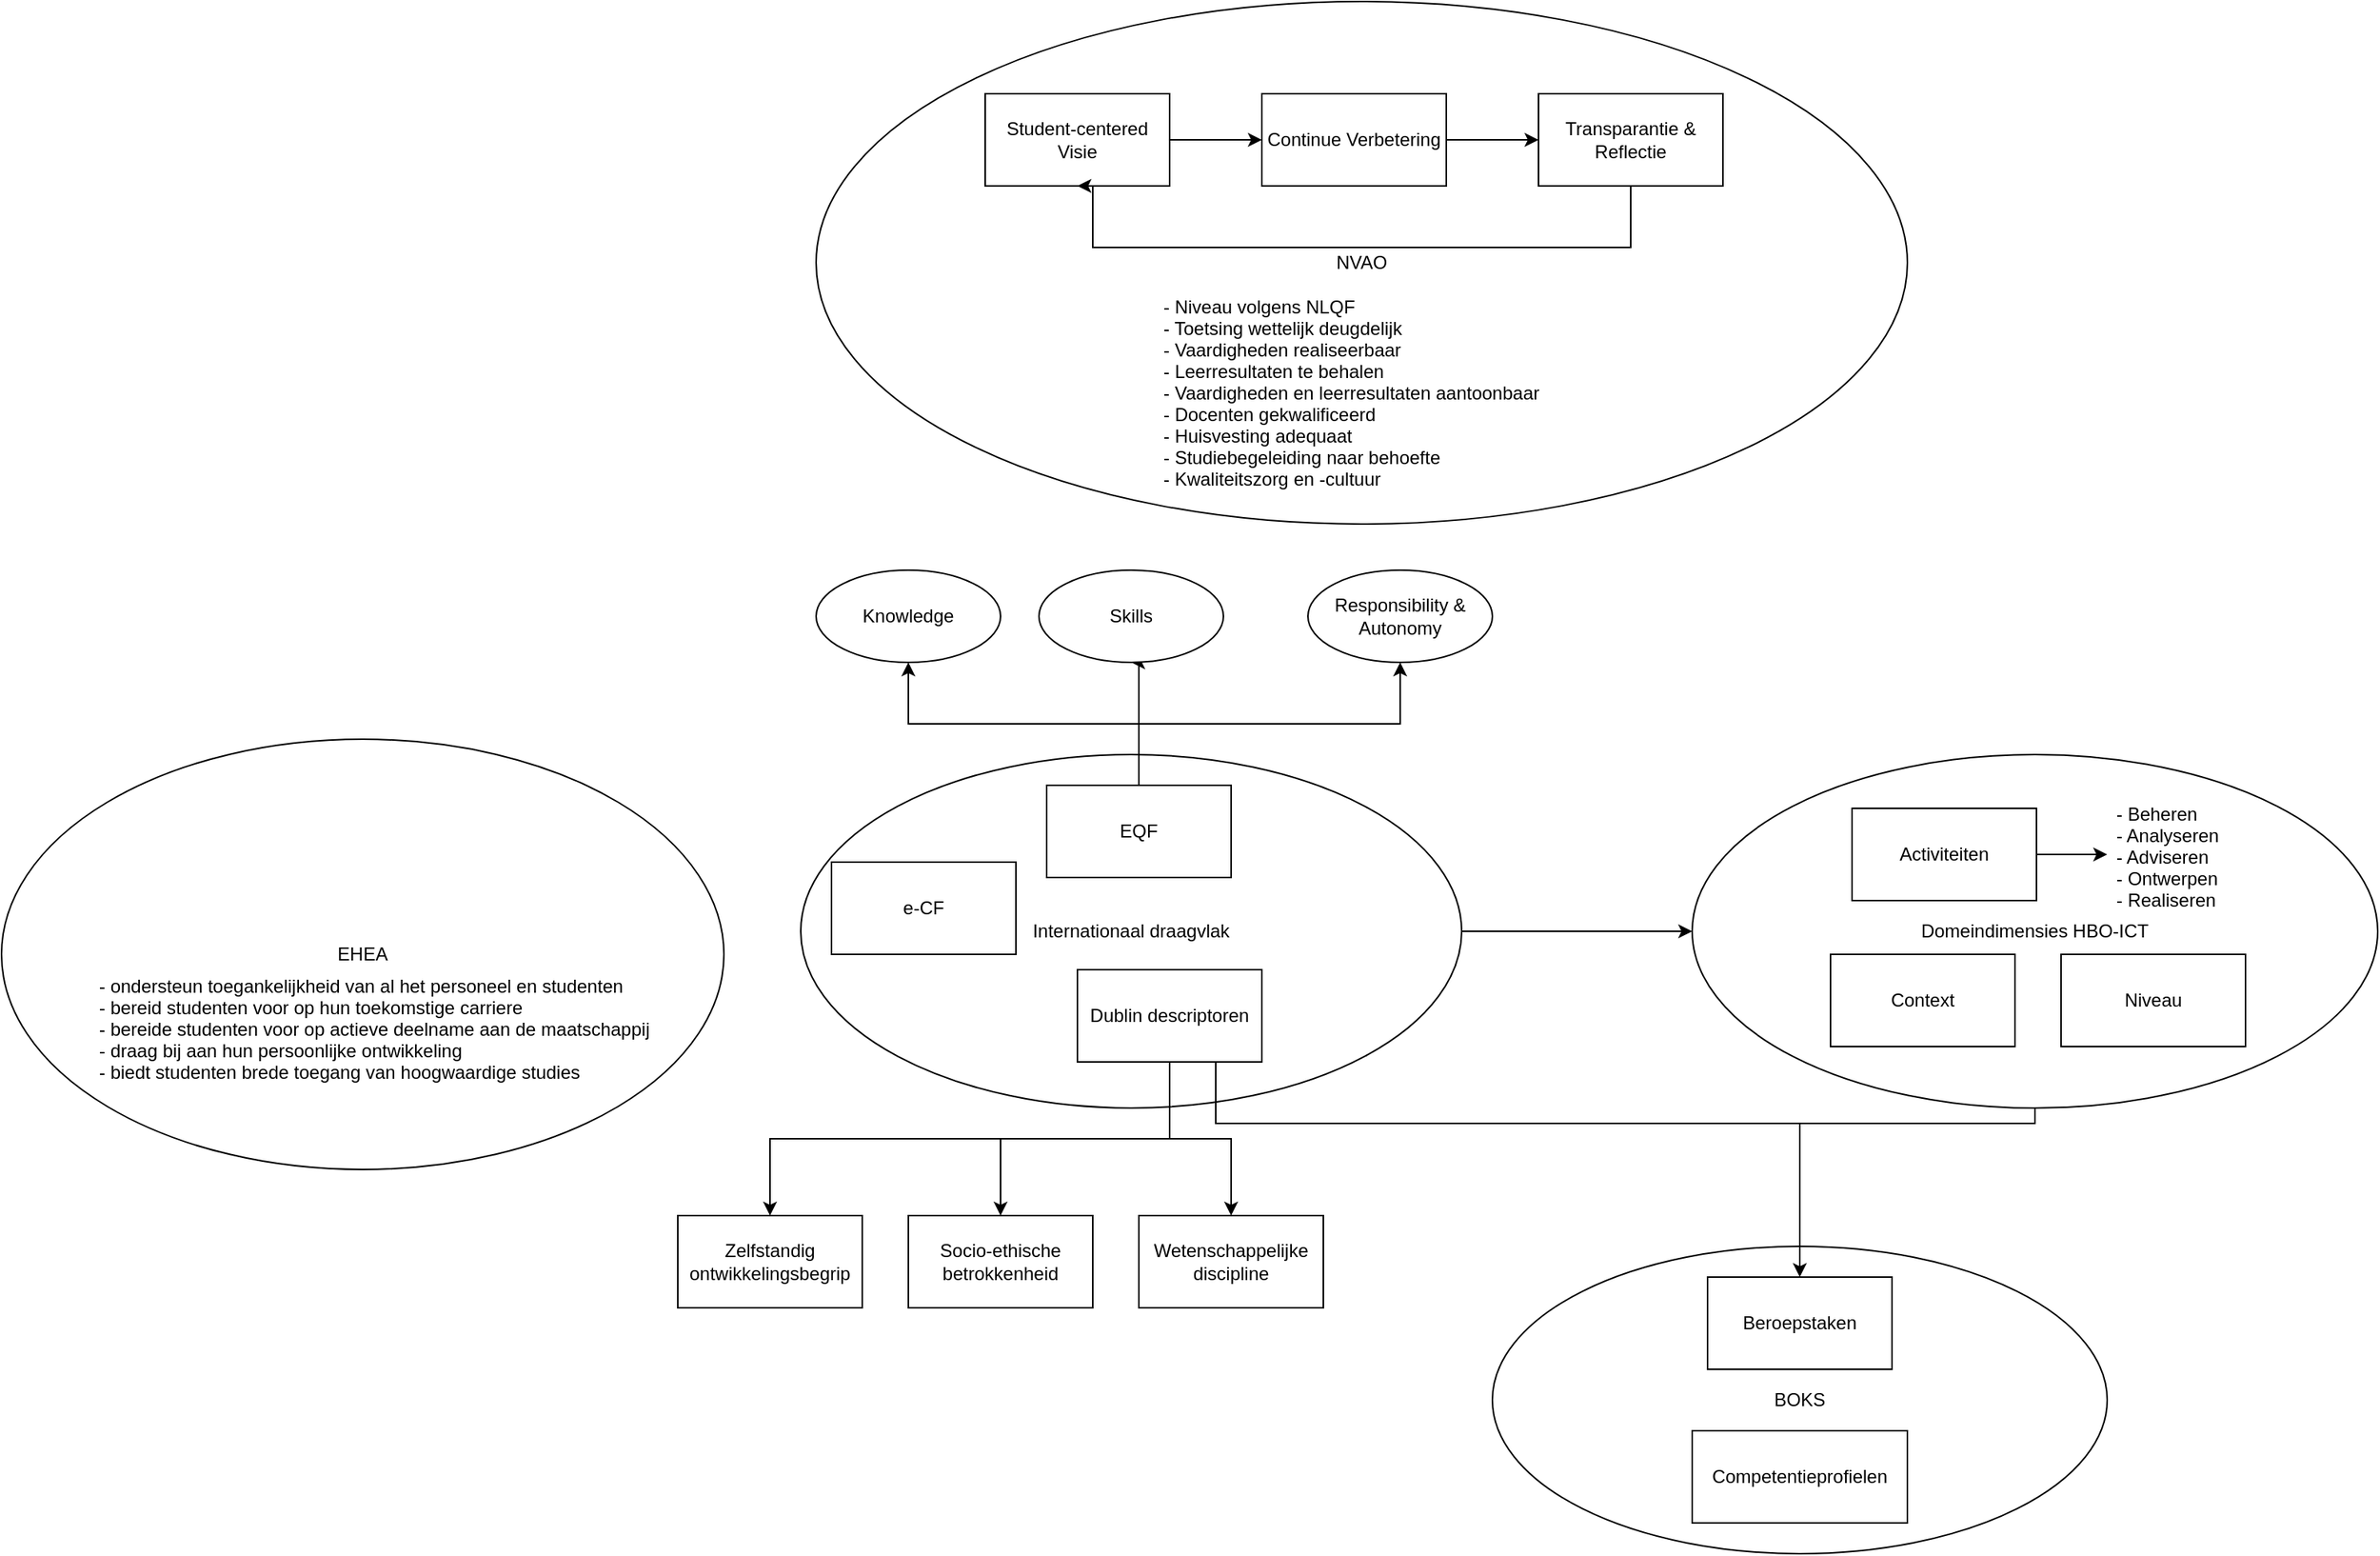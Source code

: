 <mxfile version="16.5.3" type="github">
  <diagram id="C5RBs43oDa-KdzZeNtuy" name="Page-1">
    <mxGraphModel dx="2858" dy="1074" grid="1" gridSize="10" guides="1" tooltips="1" connect="1" arrows="1" fold="1" page="1" pageScale="1" pageWidth="827" pageHeight="1169" math="0" shadow="0">
      <root>
        <mxCell id="WIyWlLk6GJQsqaUBKTNV-0" />
        <mxCell id="WIyWlLk6GJQsqaUBKTNV-1" parent="WIyWlLk6GJQsqaUBKTNV-0" />
        <mxCell id="s5pqpI4zIyqzlfYDUBWL-5" value="NVAO" style="ellipse;whiteSpace=wrap;html=1;" parent="WIyWlLk6GJQsqaUBKTNV-1" vertex="1">
          <mxGeometry x="-260" width="710" height="340" as="geometry" />
        </mxCell>
        <mxCell id="s5pqpI4zIyqzlfYDUBWL-13" value="" style="edgeStyle=orthogonalEdgeStyle;rounded=0;orthogonalLoop=1;jettySize=auto;html=1;" parent="WIyWlLk6GJQsqaUBKTNV-1" source="s5pqpI4zIyqzlfYDUBWL-1" target="s5pqpI4zIyqzlfYDUBWL-3" edge="1">
          <mxGeometry relative="1" as="geometry" />
        </mxCell>
        <mxCell id="s5pqpI4zIyqzlfYDUBWL-1" value="Student-centered Visie" style="rounded=0;whiteSpace=wrap;html=1;" parent="WIyWlLk6GJQsqaUBKTNV-1" vertex="1">
          <mxGeometry x="-150" y="60" width="120" height="60" as="geometry" />
        </mxCell>
        <mxCell id="s5pqpI4zIyqzlfYDUBWL-16" style="edgeStyle=orthogonalEdgeStyle;rounded=0;orthogonalLoop=1;jettySize=auto;html=1;entryX=0.5;entryY=1;entryDx=0;entryDy=0;" parent="WIyWlLk6GJQsqaUBKTNV-1" source="s5pqpI4zIyqzlfYDUBWL-2" target="s5pqpI4zIyqzlfYDUBWL-1" edge="1">
          <mxGeometry relative="1" as="geometry">
            <Array as="points">
              <mxPoint x="270" y="160" />
              <mxPoint x="-80" y="160" />
            </Array>
          </mxGeometry>
        </mxCell>
        <mxCell id="s5pqpI4zIyqzlfYDUBWL-2" value="Transparantie &amp;amp; Reflectie" style="rounded=0;whiteSpace=wrap;html=1;" parent="WIyWlLk6GJQsqaUBKTNV-1" vertex="1">
          <mxGeometry x="210" y="60" width="120" height="60" as="geometry" />
        </mxCell>
        <mxCell id="s5pqpI4zIyqzlfYDUBWL-14" value="" style="edgeStyle=orthogonalEdgeStyle;rounded=0;orthogonalLoop=1;jettySize=auto;html=1;" parent="WIyWlLk6GJQsqaUBKTNV-1" source="s5pqpI4zIyqzlfYDUBWL-3" target="s5pqpI4zIyqzlfYDUBWL-2" edge="1">
          <mxGeometry relative="1" as="geometry" />
        </mxCell>
        <mxCell id="s5pqpI4zIyqzlfYDUBWL-3" value="Continue Verbetering" style="rounded=0;whiteSpace=wrap;html=1;" parent="WIyWlLk6GJQsqaUBKTNV-1" vertex="1">
          <mxGeometry x="30" y="60" width="120" height="60" as="geometry" />
        </mxCell>
        <mxCell id="s5pqpI4zIyqzlfYDUBWL-17" value="- Niveau volgens NLQF&#xa;- Toetsing wettelijk deugdelijk&#xa;- Vaardigheden realiseerbaar&#xa;- Leerresultaten te behalen&#xa;- Vaardigheden en leerresultaten aantoonbaar&#xa;- Docenten gekwalificeerd&#xa;- Huisvesting adequaat&#xa;- Studiebegeleiding naar behoefte&#xa;- Kwaliteitszorg en -cultuur&#xa;&#xa;&#xa;&#xa;&#xa;" style="text;strokeColor=none;fillColor=none;align=left;verticalAlign=middle;spacingLeft=4;spacingRight=4;overflow=hidden;points=[[0,0.5],[1,0.5]];portConstraint=eastwest;rotatable=0;fontStyle=0" parent="WIyWlLk6GJQsqaUBKTNV-1" vertex="1">
          <mxGeometry x="-40" y="190" width="260" height="130" as="geometry" />
        </mxCell>
        <mxCell id="s5pqpI4zIyqzlfYDUBWL-34" style="edgeStyle=orthogonalEdgeStyle;rounded=0;orthogonalLoop=1;jettySize=auto;html=1;exitX=1;exitY=0.5;exitDx=0;exitDy=0;" parent="WIyWlLk6GJQsqaUBKTNV-1" source="s5pqpI4zIyqzlfYDUBWL-18" target="s5pqpI4zIyqzlfYDUBWL-29" edge="1">
          <mxGeometry relative="1" as="geometry" />
        </mxCell>
        <mxCell id="s5pqpI4zIyqzlfYDUBWL-18" value="Internationaal draagvlak" style="ellipse;whiteSpace=wrap;html=1;" parent="WIyWlLk6GJQsqaUBKTNV-1" vertex="1">
          <mxGeometry x="-270" y="490" width="430" height="230" as="geometry" />
        </mxCell>
        <mxCell id="sh0ZQArDtNu7Vn9sufE--1" value="" style="edgeStyle=orthogonalEdgeStyle;rounded=0;orthogonalLoop=1;jettySize=auto;html=1;" parent="WIyWlLk6GJQsqaUBKTNV-1" source="s5pqpI4zIyqzlfYDUBWL-19" target="sh0ZQArDtNu7Vn9sufE--0" edge="1">
          <mxGeometry relative="1" as="geometry">
            <Array as="points">
              <mxPoint x="-50" y="470" />
              <mxPoint x="-200" y="470" />
            </Array>
          </mxGeometry>
        </mxCell>
        <mxCell id="sh0ZQArDtNu7Vn9sufE--7" style="edgeStyle=orthogonalEdgeStyle;rounded=0;orthogonalLoop=1;jettySize=auto;html=1;" parent="WIyWlLk6GJQsqaUBKTNV-1" source="s5pqpI4zIyqzlfYDUBWL-19" target="sh0ZQArDtNu7Vn9sufE--6" edge="1">
          <mxGeometry relative="1" as="geometry">
            <Array as="points">
              <mxPoint x="-50" y="470" />
              <mxPoint x="120" y="470" />
            </Array>
          </mxGeometry>
        </mxCell>
        <mxCell id="sh0ZQArDtNu7Vn9sufE--8" style="edgeStyle=orthogonalEdgeStyle;rounded=0;orthogonalLoop=1;jettySize=auto;html=1;exitX=0.75;exitY=0;exitDx=0;exitDy=0;entryX=0.5;entryY=1;entryDx=0;entryDy=0;" parent="WIyWlLk6GJQsqaUBKTNV-1" source="s5pqpI4zIyqzlfYDUBWL-19" target="sh0ZQArDtNu7Vn9sufE--5" edge="1">
          <mxGeometry relative="1" as="geometry">
            <Array as="points">
              <mxPoint x="-50" y="510" />
              <mxPoint x="-50" y="430" />
            </Array>
          </mxGeometry>
        </mxCell>
        <mxCell id="s5pqpI4zIyqzlfYDUBWL-19" value="EQF" style="rounded=0;whiteSpace=wrap;html=1;" parent="WIyWlLk6GJQsqaUBKTNV-1" vertex="1">
          <mxGeometry x="-110" y="510" width="120" height="60" as="geometry" />
        </mxCell>
        <mxCell id="s5pqpI4zIyqzlfYDUBWL-24" style="edgeStyle=orthogonalEdgeStyle;rounded=0;orthogonalLoop=1;jettySize=auto;html=1;exitX=0.5;exitY=1;exitDx=0;exitDy=0;" parent="WIyWlLk6GJQsqaUBKTNV-1" source="s5pqpI4zIyqzlfYDUBWL-20" target="s5pqpI4zIyqzlfYDUBWL-23" edge="1">
          <mxGeometry relative="1" as="geometry" />
        </mxCell>
        <mxCell id="s5pqpI4zIyqzlfYDUBWL-26" style="edgeStyle=orthogonalEdgeStyle;rounded=0;orthogonalLoop=1;jettySize=auto;html=1;" parent="WIyWlLk6GJQsqaUBKTNV-1" source="s5pqpI4zIyqzlfYDUBWL-20" target="s5pqpI4zIyqzlfYDUBWL-25" edge="1">
          <mxGeometry relative="1" as="geometry" />
        </mxCell>
        <mxCell id="s5pqpI4zIyqzlfYDUBWL-28" value="" style="edgeStyle=orthogonalEdgeStyle;rounded=0;orthogonalLoop=1;jettySize=auto;html=1;exitX=0.5;exitY=1;exitDx=0;exitDy=0;" parent="WIyWlLk6GJQsqaUBKTNV-1" source="s5pqpI4zIyqzlfYDUBWL-20" target="s5pqpI4zIyqzlfYDUBWL-27" edge="1">
          <mxGeometry relative="1" as="geometry" />
        </mxCell>
        <mxCell id="s5pqpI4zIyqzlfYDUBWL-46" style="edgeStyle=orthogonalEdgeStyle;rounded=0;orthogonalLoop=1;jettySize=auto;html=1;exitX=0.75;exitY=1;exitDx=0;exitDy=0;" parent="WIyWlLk6GJQsqaUBKTNV-1" source="s5pqpI4zIyqzlfYDUBWL-20" target="s5pqpI4zIyqzlfYDUBWL-42" edge="1">
          <mxGeometry relative="1" as="geometry">
            <Array as="points">
              <mxPoint y="730" />
              <mxPoint x="380" y="730" />
            </Array>
          </mxGeometry>
        </mxCell>
        <mxCell id="s5pqpI4zIyqzlfYDUBWL-20" value="Dublin descriptoren" style="rounded=0;whiteSpace=wrap;html=1;" parent="WIyWlLk6GJQsqaUBKTNV-1" vertex="1">
          <mxGeometry x="-90" y="630" width="120" height="60" as="geometry" />
        </mxCell>
        <mxCell id="s5pqpI4zIyqzlfYDUBWL-22" value="e-CF" style="rounded=0;whiteSpace=wrap;html=1;" parent="WIyWlLk6GJQsqaUBKTNV-1" vertex="1">
          <mxGeometry x="-250" y="560" width="120" height="60" as="geometry" />
        </mxCell>
        <mxCell id="s5pqpI4zIyqzlfYDUBWL-23" value="Wetenschappelijke discipline" style="rounded=0;whiteSpace=wrap;html=1;" parent="WIyWlLk6GJQsqaUBKTNV-1" vertex="1">
          <mxGeometry x="-50" y="790" width="120" height="60" as="geometry" />
        </mxCell>
        <mxCell id="s5pqpI4zIyqzlfYDUBWL-25" value="Socio-ethische betrokkenheid" style="rounded=0;whiteSpace=wrap;html=1;" parent="WIyWlLk6GJQsqaUBKTNV-1" vertex="1">
          <mxGeometry x="-200" y="790" width="120" height="60" as="geometry" />
        </mxCell>
        <mxCell id="s5pqpI4zIyqzlfYDUBWL-27" value="Zelfstandig ontwikkelingsbegrip" style="rounded=0;whiteSpace=wrap;html=1;" parent="WIyWlLk6GJQsqaUBKTNV-1" vertex="1">
          <mxGeometry x="-350" y="790" width="120" height="60" as="geometry" />
        </mxCell>
        <mxCell id="s5pqpI4zIyqzlfYDUBWL-29" value="&lt;div&gt;Domeindimensies HBO-ICT&lt;/div&gt;" style="ellipse;whiteSpace=wrap;html=1;" parent="WIyWlLk6GJQsqaUBKTNV-1" vertex="1">
          <mxGeometry x="310" y="490" width="446" height="230" as="geometry" />
        </mxCell>
        <mxCell id="s5pqpI4zIyqzlfYDUBWL-51" style="edgeStyle=orthogonalEdgeStyle;rounded=0;orthogonalLoop=1;jettySize=auto;html=1;exitX=1;exitY=0.5;exitDx=0;exitDy=0;" parent="WIyWlLk6GJQsqaUBKTNV-1" source="s5pqpI4zIyqzlfYDUBWL-30" target="s5pqpI4zIyqzlfYDUBWL-39" edge="1">
          <mxGeometry relative="1" as="geometry" />
        </mxCell>
        <mxCell id="s5pqpI4zIyqzlfYDUBWL-30" value="Activiteiten" style="rounded=0;whiteSpace=wrap;html=1;" parent="WIyWlLk6GJQsqaUBKTNV-1" vertex="1">
          <mxGeometry x="414" y="525" width="120" height="60" as="geometry" />
        </mxCell>
        <mxCell id="s5pqpI4zIyqzlfYDUBWL-44" value="&lt;div&gt;BOKS&lt;/div&gt;" style="ellipse;whiteSpace=wrap;html=1;" parent="WIyWlLk6GJQsqaUBKTNV-1" vertex="1">
          <mxGeometry x="180" y="810" width="400" height="200" as="geometry" />
        </mxCell>
        <mxCell id="s5pqpI4zIyqzlfYDUBWL-37" value="Niveau" style="rounded=0;whiteSpace=wrap;html=1;" parent="WIyWlLk6GJQsqaUBKTNV-1" vertex="1">
          <mxGeometry x="550" y="620" width="120" height="60" as="geometry" />
        </mxCell>
        <mxCell id="s5pqpI4zIyqzlfYDUBWL-43" value="" style="edgeStyle=orthogonalEdgeStyle;rounded=0;orthogonalLoop=1;jettySize=auto;html=1;" parent="WIyWlLk6GJQsqaUBKTNV-1" source="s5pqpI4zIyqzlfYDUBWL-29" target="s5pqpI4zIyqzlfYDUBWL-42" edge="1">
          <mxGeometry relative="1" as="geometry">
            <Array as="points">
              <mxPoint x="533" y="730" />
              <mxPoint x="380" y="730" />
            </Array>
          </mxGeometry>
        </mxCell>
        <mxCell id="s5pqpI4zIyqzlfYDUBWL-38" value="Context" style="rounded=0;whiteSpace=wrap;html=1;" parent="WIyWlLk6GJQsqaUBKTNV-1" vertex="1">
          <mxGeometry x="400" y="620" width="120" height="60" as="geometry" />
        </mxCell>
        <mxCell id="s5pqpI4zIyqzlfYDUBWL-39" value="- Beheren&#xa;- Analyseren&#xa;- Adviseren&#xa;- Ontwerpen&#xa;- Realiseren&#xa;" style="text;strokeColor=none;fillColor=none;align=left;verticalAlign=middle;spacingLeft=4;spacingRight=4;overflow=hidden;points=[[0,0.5],[1,0.5]];portConstraint=eastwest;rotatable=0;" parent="WIyWlLk6GJQsqaUBKTNV-1" vertex="1">
          <mxGeometry x="580" y="520" width="80" height="70" as="geometry" />
        </mxCell>
        <mxCell id="s5pqpI4zIyqzlfYDUBWL-42" value="Beroepstaken" style="whiteSpace=wrap;html=1;" parent="WIyWlLk6GJQsqaUBKTNV-1" vertex="1">
          <mxGeometry x="320" y="830" width="120" height="60" as="geometry" />
        </mxCell>
        <mxCell id="s5pqpI4zIyqzlfYDUBWL-50" value="Competentieprofielen" style="rounded=0;whiteSpace=wrap;html=1;" parent="WIyWlLk6GJQsqaUBKTNV-1" vertex="1">
          <mxGeometry x="310" y="930" width="140" height="60" as="geometry" />
        </mxCell>
        <mxCell id="sh0ZQArDtNu7Vn9sufE--0" value="Knowledge" style="ellipse;whiteSpace=wrap;html=1;rounded=0;" parent="WIyWlLk6GJQsqaUBKTNV-1" vertex="1">
          <mxGeometry x="-260" y="370" width="120" height="60" as="geometry" />
        </mxCell>
        <mxCell id="sh0ZQArDtNu7Vn9sufE--5" value="Skills" style="ellipse;whiteSpace=wrap;html=1;rounded=0;" parent="WIyWlLk6GJQsqaUBKTNV-1" vertex="1">
          <mxGeometry x="-115" y="370" width="120" height="60" as="geometry" />
        </mxCell>
        <mxCell id="sh0ZQArDtNu7Vn9sufE--6" value="Responsibility &amp;amp; Autonomy" style="ellipse;whiteSpace=wrap;html=1;rounded=0;" parent="WIyWlLk6GJQsqaUBKTNV-1" vertex="1">
          <mxGeometry x="60" y="370" width="120" height="60" as="geometry" />
        </mxCell>
        <mxCell id="sh0ZQArDtNu7Vn9sufE--9" value="EHEA" style="ellipse;whiteSpace=wrap;html=1;" parent="WIyWlLk6GJQsqaUBKTNV-1" vertex="1">
          <mxGeometry x="-790" y="480" width="470" height="280" as="geometry" />
        </mxCell>
        <mxCell id="sh0ZQArDtNu7Vn9sufE--18" value="- ondersteun toegankelijkheid van al het personeel en studenten&#xa;- bereid studenten voor op hun toekomstige carriere &#xa;- bereide studenten voor op actieve deelname aan de maatschappij&#xa;- draag bij aan hun persoonlijke ontwikkeling&#xa;- biedt studenten brede toegang van hoogwaardige studies&#xa;" style="text;strokeColor=none;fillColor=none;align=left;verticalAlign=middle;spacingLeft=4;spacingRight=4;overflow=hidden;points=[[0,0.5],[1,0.5]];portConstraint=eastwest;rotatable=0;fontStyle=0" parent="WIyWlLk6GJQsqaUBKTNV-1" vertex="1">
          <mxGeometry x="-732.5" y="610" width="405" height="130" as="geometry" />
        </mxCell>
      </root>
    </mxGraphModel>
  </diagram>
</mxfile>
